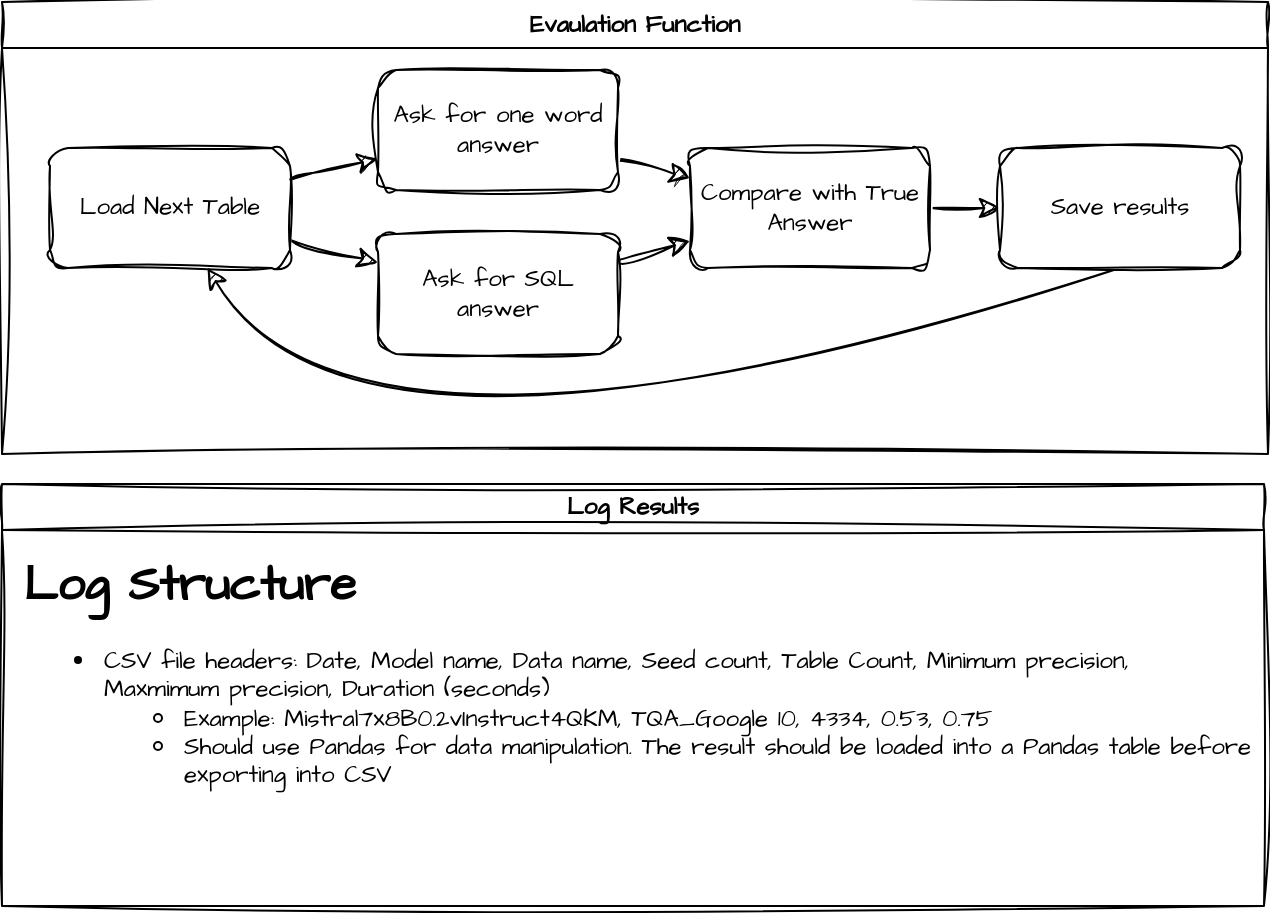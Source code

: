 <mxfile version="24.7.17" pages="4">
  <diagram id="d12V2TW1IfrBDbDX0Np9" name="main">
    <mxGraphModel dx="1219" dy="906" grid="0" gridSize="10" guides="1" tooltips="1" connect="1" arrows="1" fold="1" page="0" pageScale="1" pageWidth="1600" pageHeight="900" math="0" shadow="0">
      <root>
        <mxCell id="0" />
        <mxCell id="1" parent="0" />
        <mxCell id="1niyIg2qChpZeH8DOIZt-22" value="Evaulation Function" style="swimlane;whiteSpace=wrap;html=1;sketch=1;hachureGap=4;jiggle=2;curveFitting=1;fontFamily=Architects Daughter;fontSource=https%3A%2F%2Ffonts.googleapis.com%2Fcss%3Ffamily%3DArchitects%2BDaughter;" vertex="1" parent="1">
          <mxGeometry x="-242" y="-169" width="633" height="226" as="geometry" />
        </mxCell>
        <mxCell id="1niyIg2qChpZeH8DOIZt-3" value="" style="edgeStyle=none;curved=1;rounded=0;sketch=1;hachureGap=4;jiggle=2;curveFitting=1;orthogonalLoop=1;jettySize=auto;html=1;fontFamily=Architects Daughter;fontSource=https%3A%2F%2Ffonts.googleapis.com%2Fcss%3Ffamily%3DArchitects%2BDaughter;fontSize=12;startSize=8;endSize=8;" edge="1" parent="1niyIg2qChpZeH8DOIZt-22" source="1niyIg2qChpZeH8DOIZt-1" target="1niyIg2qChpZeH8DOIZt-2">
          <mxGeometry relative="1" as="geometry" />
        </mxCell>
        <mxCell id="1niyIg2qChpZeH8DOIZt-10" style="edgeStyle=none;curved=1;rounded=0;sketch=1;hachureGap=4;jiggle=2;curveFitting=1;orthogonalLoop=1;jettySize=auto;html=1;fontFamily=Architects Daughter;fontSource=https%3A%2F%2Ffonts.googleapis.com%2Fcss%3Ffamily%3DArchitects%2BDaughter;fontSize=12;startSize=8;endSize=8;" edge="1" parent="1niyIg2qChpZeH8DOIZt-22" source="1niyIg2qChpZeH8DOIZt-1" target="1niyIg2qChpZeH8DOIZt-9">
          <mxGeometry relative="1" as="geometry" />
        </mxCell>
        <mxCell id="1niyIg2qChpZeH8DOIZt-1" value="Load Next Table" style="rounded=1;whiteSpace=wrap;html=1;sketch=1;hachureGap=4;jiggle=2;curveFitting=1;fontFamily=Architects Daughter;fontSource=https%3A%2F%2Ffonts.googleapis.com%2Fcss%3Ffamily%3DArchitects%2BDaughter;" vertex="1" parent="1niyIg2qChpZeH8DOIZt-22">
          <mxGeometry x="24" y="73" width="120" height="60" as="geometry" />
        </mxCell>
        <mxCell id="1niyIg2qChpZeH8DOIZt-26" style="edgeStyle=none;curved=1;rounded=0;sketch=1;hachureGap=4;jiggle=2;curveFitting=1;orthogonalLoop=1;jettySize=auto;html=1;fontFamily=Architects Daughter;fontSource=https%3A%2F%2Ffonts.googleapis.com%2Fcss%3Ffamily%3DArchitects%2BDaughter;fontSize=12;startSize=8;endSize=8;" edge="1" parent="1niyIg2qChpZeH8DOIZt-22" source="1niyIg2qChpZeH8DOIZt-2" target="1niyIg2qChpZeH8DOIZt-20">
          <mxGeometry relative="1" as="geometry" />
        </mxCell>
        <mxCell id="1niyIg2qChpZeH8DOIZt-2" value="Ask for one word answer" style="rounded=1;whiteSpace=wrap;html=1;sketch=1;hachureGap=4;jiggle=2;curveFitting=1;fontFamily=Architects Daughter;fontSource=https%3A%2F%2Ffonts.googleapis.com%2Fcss%3Ffamily%3DArchitects%2BDaughter;" vertex="1" parent="1niyIg2qChpZeH8DOIZt-22">
          <mxGeometry x="188" y="34" width="120" height="60" as="geometry" />
        </mxCell>
        <mxCell id="1niyIg2qChpZeH8DOIZt-25" style="edgeStyle=none;curved=1;rounded=0;sketch=1;hachureGap=4;jiggle=2;curveFitting=1;orthogonalLoop=1;jettySize=auto;html=1;fontFamily=Architects Daughter;fontSource=https%3A%2F%2Ffonts.googleapis.com%2Fcss%3Ffamily%3DArchitects%2BDaughter;fontSize=12;startSize=8;endSize=8;" edge="1" parent="1niyIg2qChpZeH8DOIZt-22" source="1niyIg2qChpZeH8DOIZt-9" target="1niyIg2qChpZeH8DOIZt-20">
          <mxGeometry relative="1" as="geometry" />
        </mxCell>
        <mxCell id="1niyIg2qChpZeH8DOIZt-9" value="Ask for SQL answer" style="rounded=1;whiteSpace=wrap;html=1;sketch=1;hachureGap=4;jiggle=2;curveFitting=1;fontFamily=Architects Daughter;fontSource=https%3A%2F%2Ffonts.googleapis.com%2Fcss%3Ffamily%3DArchitects%2BDaughter;" vertex="1" parent="1niyIg2qChpZeH8DOIZt-22">
          <mxGeometry x="188" y="116" width="120" height="60" as="geometry" />
        </mxCell>
        <mxCell id="1niyIg2qChpZeH8DOIZt-24" value="" style="edgeStyle=none;curved=1;rounded=0;sketch=1;hachureGap=4;jiggle=2;curveFitting=1;orthogonalLoop=1;jettySize=auto;html=1;fontFamily=Architects Daughter;fontSource=https%3A%2F%2Ffonts.googleapis.com%2Fcss%3Ffamily%3DArchitects%2BDaughter;fontSize=12;startSize=8;endSize=8;" edge="1" parent="1niyIg2qChpZeH8DOIZt-22" source="1niyIg2qChpZeH8DOIZt-20" target="1niyIg2qChpZeH8DOIZt-23">
          <mxGeometry relative="1" as="geometry" />
        </mxCell>
        <mxCell id="1niyIg2qChpZeH8DOIZt-20" value="Compare with True Answer" style="rounded=1;whiteSpace=wrap;html=1;fontFamily=Architects Daughter;sketch=1;hachureGap=4;jiggle=2;curveFitting=1;fontSource=https%3A%2F%2Ffonts.googleapis.com%2Fcss%3Ffamily%3DArchitects%2BDaughter;" vertex="1" parent="1niyIg2qChpZeH8DOIZt-22">
          <mxGeometry x="344" y="73" width="120" height="60" as="geometry" />
        </mxCell>
        <mxCell id="1niyIg2qChpZeH8DOIZt-27" style="edgeStyle=none;curved=1;rounded=0;sketch=1;hachureGap=4;jiggle=2;curveFitting=1;orthogonalLoop=1;jettySize=auto;html=1;exitX=0.5;exitY=1;exitDx=0;exitDy=0;fontFamily=Architects Daughter;fontSource=https%3A%2F%2Ffonts.googleapis.com%2Fcss%3Ffamily%3DArchitects%2BDaughter;fontSize=12;startSize=8;endSize=8;" edge="1" parent="1niyIg2qChpZeH8DOIZt-22" source="1niyIg2qChpZeH8DOIZt-23" target="1niyIg2qChpZeH8DOIZt-1">
          <mxGeometry relative="1" as="geometry">
            <mxPoint x="559" y="197.286" as="targetPoint" />
            <Array as="points">
              <mxPoint x="178" y="254" />
            </Array>
          </mxGeometry>
        </mxCell>
        <mxCell id="1niyIg2qChpZeH8DOIZt-23" value="Save results" style="rounded=1;whiteSpace=wrap;html=1;fontFamily=Architects Daughter;sketch=1;hachureGap=4;jiggle=2;curveFitting=1;fontSource=https%3A%2F%2Ffonts.googleapis.com%2Fcss%3Ffamily%3DArchitects%2BDaughter;" vertex="1" parent="1niyIg2qChpZeH8DOIZt-22">
          <mxGeometry x="499" y="73" width="120" height="60" as="geometry" />
        </mxCell>
        <mxCell id="1niyIg2qChpZeH8DOIZt-28" value="Log Results" style="swimlane;whiteSpace=wrap;html=1;sketch=1;hachureGap=4;jiggle=2;curveFitting=1;fontFamily=Architects Daughter;fontSource=https%3A%2F%2Ffonts.googleapis.com%2Fcss%3Ffamily%3DArchitects%2BDaughter;" vertex="1" parent="1">
          <mxGeometry x="-242" y="72" width="631" height="211" as="geometry">
            <mxRectangle x="-242" y="72" width="101" height="26" as="alternateBounds" />
          </mxGeometry>
        </mxCell>
        <mxCell id="1niyIg2qChpZeH8DOIZt-30" value="&lt;h1 style=&quot;margin-top: 0px;&quot;&gt;Log Structure&lt;/h1&gt;&lt;p&gt;&lt;/p&gt;&lt;ul&gt;&lt;li&gt;CSV file headers: Date, Model name, Data name, Seed count, Table Count, Minimum precision, Maxmimum precision, Duration (seconds)&lt;/li&gt;&lt;ul&gt;&lt;li&gt;Example: Mistral7x8B0.2vInstruct4QKM, TQA_Google 10, 4334, 0.53, 0.75&lt;/li&gt;&lt;li&gt;Should use Pandas for data manipulation. The result should be loaded into a Pandas table before exporting into CSV&lt;/li&gt;&lt;/ul&gt;&lt;/ul&gt;&lt;p&gt;&lt;/p&gt;&lt;p&gt;&lt;br&gt;&lt;/p&gt;" style="text;html=1;whiteSpace=wrap;overflow=hidden;rounded=0;fontFamily=Architects Daughter;fontSource=https%3A%2F%2Ffonts.googleapis.com%2Fcss%3Ffamily%3DArchitects%2BDaughter;" vertex="1" parent="1niyIg2qChpZeH8DOIZt-28">
          <mxGeometry x="8.5" y="30" width="616" height="181" as="geometry" />
        </mxCell>
      </root>
    </mxGraphModel>
  </diagram>
  <diagram name="Model" id="7awN-moo_TGbuZLEdzTc">
    <mxGraphModel dx="1434" dy="886" grid="1" gridSize="10" guides="1" tooltips="1" connect="1" arrows="1" fold="1" page="1" pageScale="1" pageWidth="827" pageHeight="1169" math="0" shadow="0">
      <root>
        <mxCell id="0" />
        <mxCell id="1" parent="0" />
        <mxCell id="eXYKTdRYgsEF6HnW-qwO-1" value="Model" style="swimlane;whiteSpace=wrap;html=1;" parent="1" vertex="1">
          <mxGeometry x="64" y="80" width="536" height="250" as="geometry" />
        </mxCell>
        <mxCell id="eXYKTdRYgsEF6HnW-qwO-6" style="edgeStyle=orthogonalEdgeStyle;rounded=0;orthogonalLoop=1;jettySize=auto;html=1;" parent="eXYKTdRYgsEF6HnW-qwO-1" source="eXYKTdRYgsEF6HnW-qwO-2" target="eXYKTdRYgsEF6HnW-qwO-3" edge="1">
          <mxGeometry relative="1" as="geometry" />
        </mxCell>
        <mxCell id="eXYKTdRYgsEF6HnW-qwO-7" style="edgeStyle=orthogonalEdgeStyle;rounded=0;orthogonalLoop=1;jettySize=auto;html=1;" parent="eXYKTdRYgsEF6HnW-qwO-1" source="eXYKTdRYgsEF6HnW-qwO-2" target="eXYKTdRYgsEF6HnW-qwO-4" edge="1">
          <mxGeometry relative="1" as="geometry" />
        </mxCell>
        <mxCell id="eXYKTdRYgsEF6HnW-qwO-8" style="edgeStyle=orthogonalEdgeStyle;rounded=0;orthogonalLoop=1;jettySize=auto;html=1;" parent="eXYKTdRYgsEF6HnW-qwO-1" source="eXYKTdRYgsEF6HnW-qwO-2" target="eXYKTdRYgsEF6HnW-qwO-5" edge="1">
          <mxGeometry relative="1" as="geometry" />
        </mxCell>
        <mxCell id="eXYKTdRYgsEF6HnW-qwO-10" style="edgeStyle=orthogonalEdgeStyle;rounded=0;orthogonalLoop=1;jettySize=auto;html=1;" parent="eXYKTdRYgsEF6HnW-qwO-1" source="eXYKTdRYgsEF6HnW-qwO-2" target="eXYKTdRYgsEF6HnW-qwO-9" edge="1">
          <mxGeometry relative="1" as="geometry" />
        </mxCell>
        <mxCell id="eXYKTdRYgsEF6HnW-qwO-2" value="Model" style="rounded=1;whiteSpace=wrap;html=1;" parent="eXYKTdRYgsEF6HnW-qwO-1" vertex="1">
          <mxGeometry x="16" y="40" width="120" height="60" as="geometry" />
        </mxCell>
        <mxCell id="eXYKTdRYgsEF6HnW-qwO-3" value="ModelLlama" style="rounded=1;whiteSpace=wrap;html=1;" parent="eXYKTdRYgsEF6HnW-qwO-1" vertex="1">
          <mxGeometry x="16" y="160" width="120" height="60" as="geometry" />
        </mxCell>
        <mxCell id="eXYKTdRYgsEF6HnW-qwO-4" value="ModelTapas" style="rounded=1;whiteSpace=wrap;html=1;" parent="eXYKTdRYgsEF6HnW-qwO-1" vertex="1">
          <mxGeometry x="146" y="160" width="120" height="60" as="geometry" />
        </mxCell>
        <mxCell id="eXYKTdRYgsEF6HnW-qwO-5" value="ModelTapax" style="rounded=1;whiteSpace=wrap;html=1;" parent="eXYKTdRYgsEF6HnW-qwO-1" vertex="1">
          <mxGeometry x="276" y="160" width="120" height="60" as="geometry" />
        </mxCell>
        <mxCell id="eXYKTdRYgsEF6HnW-qwO-9" value="Model Translate" style="rounded=1;whiteSpace=wrap;html=1;" parent="eXYKTdRYgsEF6HnW-qwO-1" vertex="1">
          <mxGeometry x="406" y="160" width="120" height="60" as="geometry" />
        </mxCell>
      </root>
    </mxGraphModel>
  </diagram>
  <diagram id="FruCrD_35BHZc7NIGAPS" name="Database">
    <mxGraphModel dx="1434" dy="886" grid="0" gridSize="10" guides="1" tooltips="1" connect="1" arrows="1" fold="1" page="0" pageScale="1" pageWidth="1600" pageHeight="900" math="0" shadow="0">
      <root>
        <mxCell id="0" />
        <mxCell id="1" parent="0" />
      </root>
    </mxGraphModel>
  </diagram>
  <diagram id="d6E341wsxZ2fcWflmqK5" name="Wikipedia">
    <mxGraphModel dx="1194" dy="758" grid="1" gridSize="10" guides="1" tooltips="1" connect="1" arrows="1" fold="1" page="1" pageScale="1" pageWidth="827" pageHeight="1169" math="0" shadow="0">
      <root>
        <mxCell id="0" />
        <mxCell id="1" parent="0" />
        <mxCell id="mEzgYslrIzqiE2LV2ePn-1" value="Wikipedia Yoinker Structure" style="swimlane;whiteSpace=wrap;html=1;" vertex="1" parent="1">
          <mxGeometry x="10" y="10" width="660" height="430" as="geometry" />
        </mxCell>
        <mxCell id="mEzgYslrIzqiE2LV2ePn-4" value="" style="edgeStyle=orthogonalEdgeStyle;rounded=0;orthogonalLoop=1;jettySize=auto;html=1;" edge="1" parent="mEzgYslrIzqiE2LV2ePn-1" source="mEzgYslrIzqiE2LV2ePn-2" target="mEzgYslrIzqiE2LV2ePn-3">
          <mxGeometry relative="1" as="geometry" />
        </mxCell>
        <mxCell id="mEzgYslrIzqiE2LV2ePn-2" value="Get all wiki pages" style="rounded=1;whiteSpace=wrap;html=1;" vertex="1" parent="mEzgYslrIzqiE2LV2ePn-1">
          <mxGeometry x="10" y="140" width="120" height="60" as="geometry" />
        </mxCell>
        <mxCell id="mEzgYslrIzqiE2LV2ePn-6" value="No" style="edgeStyle=orthogonalEdgeStyle;rounded=0;orthogonalLoop=1;jettySize=auto;html=1;" edge="1" parent="mEzgYslrIzqiE2LV2ePn-1" source="mEzgYslrIzqiE2LV2ePn-3" target="mEzgYslrIzqiE2LV2ePn-5">
          <mxGeometry relative="1" as="geometry" />
        </mxCell>
        <mxCell id="mEzgYslrIzqiE2LV2ePn-8" value="Yes" style="edgeStyle=orthogonalEdgeStyle;rounded=0;orthogonalLoop=1;jettySize=auto;html=1;" edge="1" parent="mEzgYslrIzqiE2LV2ePn-1" source="mEzgYslrIzqiE2LV2ePn-3" target="mEzgYslrIzqiE2LV2ePn-7">
          <mxGeometry relative="1" as="geometry" />
        </mxCell>
        <mxCell id="mEzgYslrIzqiE2LV2ePn-3" value="is there any page remaining?" style="rhombus;whiteSpace=wrap;html=1;" vertex="1" parent="mEzgYslrIzqiE2LV2ePn-1">
          <mxGeometry x="160" y="130" width="80" height="80" as="geometry" />
        </mxCell>
        <mxCell id="mEzgYslrIzqiE2LV2ePn-5" value="Finish" style="ellipse;whiteSpace=wrap;html=1;aspect=fixed;" vertex="1" parent="mEzgYslrIzqiE2LV2ePn-1">
          <mxGeometry x="160" y="30" width="80" height="80" as="geometry" />
        </mxCell>
        <mxCell id="mEzgYslrIzqiE2LV2ePn-10" value="" style="edgeStyle=orthogonalEdgeStyle;rounded=0;orthogonalLoop=1;jettySize=auto;html=1;" edge="1" parent="mEzgYslrIzqiE2LV2ePn-1" source="mEzgYslrIzqiE2LV2ePn-7" target="mEzgYslrIzqiE2LV2ePn-9">
          <mxGeometry relative="1" as="geometry" />
        </mxCell>
        <mxCell id="mEzgYslrIzqiE2LV2ePn-7" value="Get next wiki page" style="rounded=1;whiteSpace=wrap;html=1;" vertex="1" parent="mEzgYslrIzqiE2LV2ePn-1">
          <mxGeometry x="270" y="140" width="120" height="60" as="geometry" />
        </mxCell>
        <mxCell id="mEzgYslrIzqiE2LV2ePn-11" value="No" style="edgeStyle=orthogonalEdgeStyle;rounded=0;orthogonalLoop=1;jettySize=auto;html=1;" edge="1" parent="mEzgYslrIzqiE2LV2ePn-1" source="mEzgYslrIzqiE2LV2ePn-9" target="mEzgYslrIzqiE2LV2ePn-3">
          <mxGeometry relative="1" as="geometry" />
        </mxCell>
        <mxCell id="mEzgYslrIzqiE2LV2ePn-13" value="Yes" style="edgeStyle=orthogonalEdgeStyle;rounded=0;orthogonalLoop=1;jettySize=auto;html=1;" edge="1" parent="mEzgYslrIzqiE2LV2ePn-1" source="mEzgYslrIzqiE2LV2ePn-9" target="mEzgYslrIzqiE2LV2ePn-12">
          <mxGeometry relative="1" as="geometry" />
        </mxCell>
        <mxCell id="mEzgYslrIzqiE2LV2ePn-9" value="is there any paragraph with table remaining?" style="rhombus;whiteSpace=wrap;html=1;" vertex="1" parent="mEzgYslrIzqiE2LV2ePn-1">
          <mxGeometry x="290" y="230" width="80" height="80" as="geometry" />
        </mxCell>
        <mxCell id="mEzgYslrIzqiE2LV2ePn-21" style="edgeStyle=orthogonalEdgeStyle;rounded=0;orthogonalLoop=1;jettySize=auto;html=1;" edge="1" parent="mEzgYslrIzqiE2LV2ePn-1" source="mEzgYslrIzqiE2LV2ePn-12" target="mEzgYslrIzqiE2LV2ePn-18">
          <mxGeometry relative="1" as="geometry" />
        </mxCell>
        <mxCell id="mEzgYslrIzqiE2LV2ePn-12" value="&lt;span style=&quot;color: rgb(240, 240, 240); font-family: Helvetica; font-size: 12px; font-style: normal; font-variant-ligatures: normal; font-variant-caps: normal; font-weight: 400; letter-spacing: normal; orphans: 2; text-align: center; text-indent: 0px; text-transform: none; widows: 2; word-spacing: 0px; -webkit-text-stroke-width: 0px; white-space: normal; background-color: rgb(27, 29, 30); text-decoration-thickness: initial; text-decoration-style: initial; text-decoration-color: initial; display: inline !important; float: none;&quot;&gt;Get next paragraph with a table&lt;/span&gt;" style="rounded=1;whiteSpace=wrap;html=1;" vertex="1" parent="mEzgYslrIzqiE2LV2ePn-1">
          <mxGeometry x="404" y="240" width="120" height="60" as="geometry" />
        </mxCell>
        <mxCell id="mEzgYslrIzqiE2LV2ePn-23" value="No" style="edgeStyle=orthogonalEdgeStyle;rounded=0;orthogonalLoop=1;jettySize=auto;html=1;" edge="1" parent="mEzgYslrIzqiE2LV2ePn-1" source="mEzgYslrIzqiE2LV2ePn-18" target="mEzgYslrIzqiE2LV2ePn-9">
          <mxGeometry relative="1" as="geometry" />
        </mxCell>
        <mxCell id="mEzgYslrIzqiE2LV2ePn-30" value="Yes" style="edgeStyle=orthogonalEdgeStyle;rounded=0;orthogonalLoop=1;jettySize=auto;html=1;" edge="1" parent="mEzgYslrIzqiE2LV2ePn-1" source="mEzgYslrIzqiE2LV2ePn-18" target="mEzgYslrIzqiE2LV2ePn-29">
          <mxGeometry relative="1" as="geometry" />
        </mxCell>
        <mxCell id="mEzgYslrIzqiE2LV2ePn-18" value="is there any cell remaining?" style="rhombus;whiteSpace=wrap;html=1;" vertex="1" parent="mEzgYslrIzqiE2LV2ePn-1">
          <mxGeometry x="424" y="340" width="80" height="80" as="geometry" />
        </mxCell>
        <mxCell id="mEzgYslrIzqiE2LV2ePn-32" value="" style="edgeStyle=orthogonalEdgeStyle;rounded=0;orthogonalLoop=1;jettySize=auto;html=1;" edge="1" parent="mEzgYslrIzqiE2LV2ePn-1" source="mEzgYslrIzqiE2LV2ePn-29" target="mEzgYslrIzqiE2LV2ePn-31">
          <mxGeometry relative="1" as="geometry" />
        </mxCell>
        <mxCell id="mEzgYslrIzqiE2LV2ePn-29" value="Check for context in the paragraph if there is any matching information." style="rounded=1;whiteSpace=wrap;html=1;" vertex="1" parent="mEzgYslrIzqiE2LV2ePn-1">
          <mxGeometry x="530" y="350" width="120" height="60" as="geometry" />
        </mxCell>
        <mxCell id="mEzgYslrIzqiE2LV2ePn-33" value="No" style="edgeStyle=orthogonalEdgeStyle;rounded=0;orthogonalLoop=1;jettySize=auto;html=1;" edge="1" parent="mEzgYslrIzqiE2LV2ePn-1" source="mEzgYslrIzqiE2LV2ePn-31" target="mEzgYslrIzqiE2LV2ePn-12">
          <mxGeometry relative="1" as="geometry" />
        </mxCell>
        <mxCell id="mEzgYslrIzqiE2LV2ePn-35" value="Yes" style="edgeStyle=orthogonalEdgeStyle;rounded=0;orthogonalLoop=1;jettySize=auto;html=1;" edge="1" parent="mEzgYslrIzqiE2LV2ePn-1" source="mEzgYslrIzqiE2LV2ePn-31" target="mEzgYslrIzqiE2LV2ePn-34">
          <mxGeometry relative="1" as="geometry" />
        </mxCell>
        <mxCell id="mEzgYslrIzqiE2LV2ePn-31" value="is there any info in the paragraph?" style="rhombus;whiteSpace=wrap;html=1;" vertex="1" parent="mEzgYslrIzqiE2LV2ePn-1">
          <mxGeometry x="550" y="230" width="80" height="80" as="geometry" />
        </mxCell>
        <mxCell id="mEzgYslrIzqiE2LV2ePn-37" value="" style="edgeStyle=orthogonalEdgeStyle;rounded=0;orthogonalLoop=1;jettySize=auto;html=1;" edge="1" parent="mEzgYslrIzqiE2LV2ePn-1" source="mEzgYslrIzqiE2LV2ePn-34" target="mEzgYslrIzqiE2LV2ePn-36">
          <mxGeometry relative="1" as="geometry" />
        </mxCell>
        <mxCell id="mEzgYslrIzqiE2LV2ePn-34" value="Transform table into question with value masking" style="rounded=1;whiteSpace=wrap;html=1;" vertex="1" parent="mEzgYslrIzqiE2LV2ePn-1">
          <mxGeometry x="530" y="140" width="120" height="60" as="geometry" />
        </mxCell>
        <mxCell id="mEzgYslrIzqiE2LV2ePn-38" style="edgeStyle=orthogonalEdgeStyle;rounded=0;orthogonalLoop=1;jettySize=auto;html=1;" edge="1" parent="mEzgYslrIzqiE2LV2ePn-1" source="mEzgYslrIzqiE2LV2ePn-36" target="mEzgYslrIzqiE2LV2ePn-12">
          <mxGeometry relative="1" as="geometry" />
        </mxCell>
        <mxCell id="mEzgYslrIzqiE2LV2ePn-36" value="Make the table, question and answer into a database entry" style="rounded=1;whiteSpace=wrap;html=1;" vertex="1" parent="mEzgYslrIzqiE2LV2ePn-1">
          <mxGeometry x="530" y="50" width="120" height="60" as="geometry" />
        </mxCell>
      </root>
    </mxGraphModel>
  </diagram>
</mxfile>
